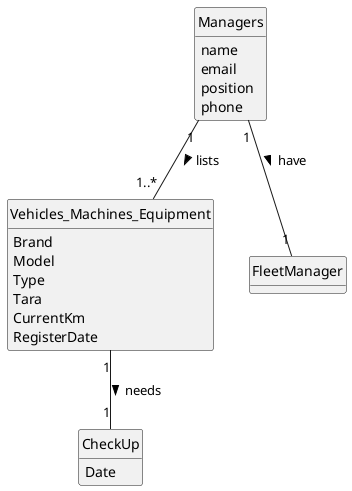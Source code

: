 @startuml
skinparam monochrome true
skinparam packageStyle rectangle
skinparam shadowing false
skinparam monochrome true
skinparam packageStyle rectangle
skinparam shadowing false
'skinparam linetype ortho
'left to right direction
skinparam classAttributeIconSize 0
hide circle
hide methods


class Vehicles_Machines_Equipment{
 Brand
  Model
  Type
  Tara
  CurrentKm
  RegisterDate
}

class FleetManager {
}

class CheckUp {
  Date
}

class Managers {
    name
    email
    position
    phone
}

Managers "1" -- "1" FleetManager : have >
Vehicles_Machines_Equipment "1" -- "1" CheckUp : needs >
Managers "1" -- "1..*" Vehicles_Machines_Equipment : lists >
@enduml


